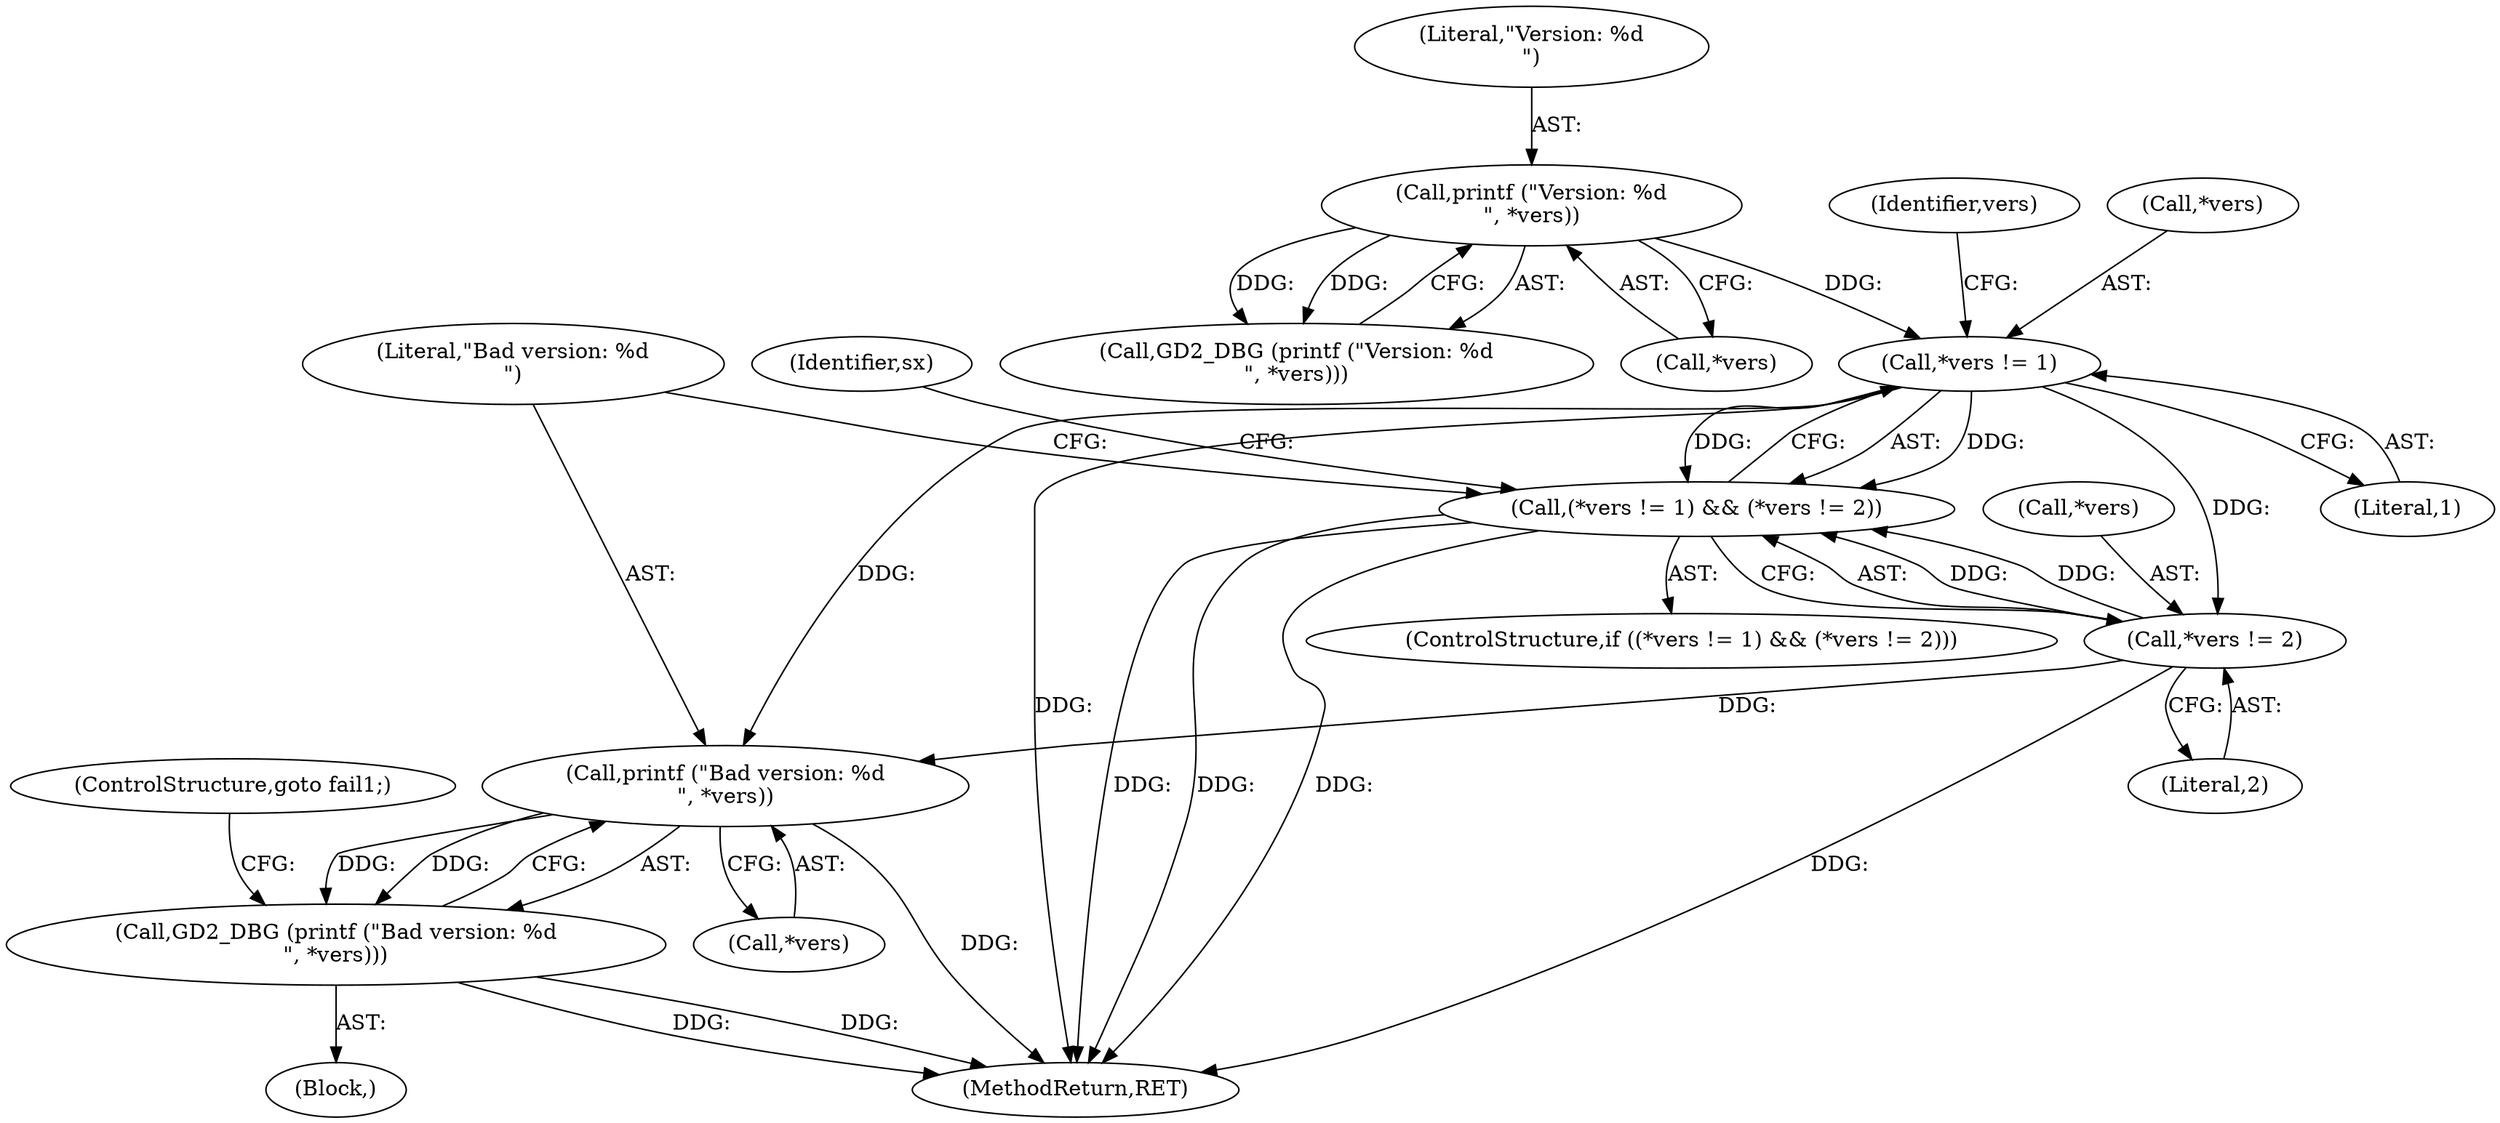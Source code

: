 digraph "0_libgd_69d2fd2c597ffc0c217de1238b9bf4d4bceba8e6@pointer" {
"1000187" [label="(Call,*vers != 1)"];
"1000181" [label="(Call,printf (\"Version: %d\n\", *vers))"];
"1000186" [label="(Call,(*vers != 1) && (*vers != 2))"];
"1000191" [label="(Call,*vers != 2)"];
"1000197" [label="(Call,printf (\"Bad version: %d\n\", *vers))"];
"1000196" [label="(Call,GD2_DBG (printf (\"Bad version: %d\n\", *vers)))"];
"1000193" [label="(Identifier,vers)"];
"1000195" [label="(Block,)"];
"1000185" [label="(ControlStructure,if ((*vers != 1) && (*vers != 2)))"];
"1000187" [label="(Call,*vers != 1)"];
"1000183" [label="(Call,*vers)"];
"1000201" [label="(ControlStructure,goto fail1;)"];
"1000180" [label="(Call,GD2_DBG (printf (\"Version: %d\n\", *vers)))"];
"1000196" [label="(Call,GD2_DBG (printf (\"Bad version: %d\n\", *vers)))"];
"1000194" [label="(Literal,2)"];
"1000198" [label="(Literal,\"Bad version: %d\n\")"];
"1000199" [label="(Call,*vers)"];
"1000205" [label="(Identifier,sx)"];
"1000466" [label="(MethodReturn,RET)"];
"1000188" [label="(Call,*vers)"];
"1000181" [label="(Call,printf (\"Version: %d\n\", *vers))"];
"1000197" [label="(Call,printf (\"Bad version: %d\n\", *vers))"];
"1000182" [label="(Literal,\"Version: %d\n\")"];
"1000191" [label="(Call,*vers != 2)"];
"1000186" [label="(Call,(*vers != 1) && (*vers != 2))"];
"1000190" [label="(Literal,1)"];
"1000192" [label="(Call,*vers)"];
"1000187" -> "1000186"  [label="AST: "];
"1000187" -> "1000190"  [label="CFG: "];
"1000188" -> "1000187"  [label="AST: "];
"1000190" -> "1000187"  [label="AST: "];
"1000193" -> "1000187"  [label="CFG: "];
"1000186" -> "1000187"  [label="CFG: "];
"1000187" -> "1000466"  [label="DDG: "];
"1000187" -> "1000186"  [label="DDG: "];
"1000187" -> "1000186"  [label="DDG: "];
"1000181" -> "1000187"  [label="DDG: "];
"1000187" -> "1000191"  [label="DDG: "];
"1000187" -> "1000197"  [label="DDG: "];
"1000181" -> "1000180"  [label="AST: "];
"1000181" -> "1000183"  [label="CFG: "];
"1000182" -> "1000181"  [label="AST: "];
"1000183" -> "1000181"  [label="AST: "];
"1000180" -> "1000181"  [label="CFG: "];
"1000181" -> "1000180"  [label="DDG: "];
"1000181" -> "1000180"  [label="DDG: "];
"1000186" -> "1000185"  [label="AST: "];
"1000186" -> "1000191"  [label="CFG: "];
"1000191" -> "1000186"  [label="AST: "];
"1000198" -> "1000186"  [label="CFG: "];
"1000205" -> "1000186"  [label="CFG: "];
"1000186" -> "1000466"  [label="DDG: "];
"1000186" -> "1000466"  [label="DDG: "];
"1000186" -> "1000466"  [label="DDG: "];
"1000191" -> "1000186"  [label="DDG: "];
"1000191" -> "1000186"  [label="DDG: "];
"1000191" -> "1000194"  [label="CFG: "];
"1000192" -> "1000191"  [label="AST: "];
"1000194" -> "1000191"  [label="AST: "];
"1000191" -> "1000466"  [label="DDG: "];
"1000191" -> "1000197"  [label="DDG: "];
"1000197" -> "1000196"  [label="AST: "];
"1000197" -> "1000199"  [label="CFG: "];
"1000198" -> "1000197"  [label="AST: "];
"1000199" -> "1000197"  [label="AST: "];
"1000196" -> "1000197"  [label="CFG: "];
"1000197" -> "1000466"  [label="DDG: "];
"1000197" -> "1000196"  [label="DDG: "];
"1000197" -> "1000196"  [label="DDG: "];
"1000196" -> "1000195"  [label="AST: "];
"1000201" -> "1000196"  [label="CFG: "];
"1000196" -> "1000466"  [label="DDG: "];
"1000196" -> "1000466"  [label="DDG: "];
}
